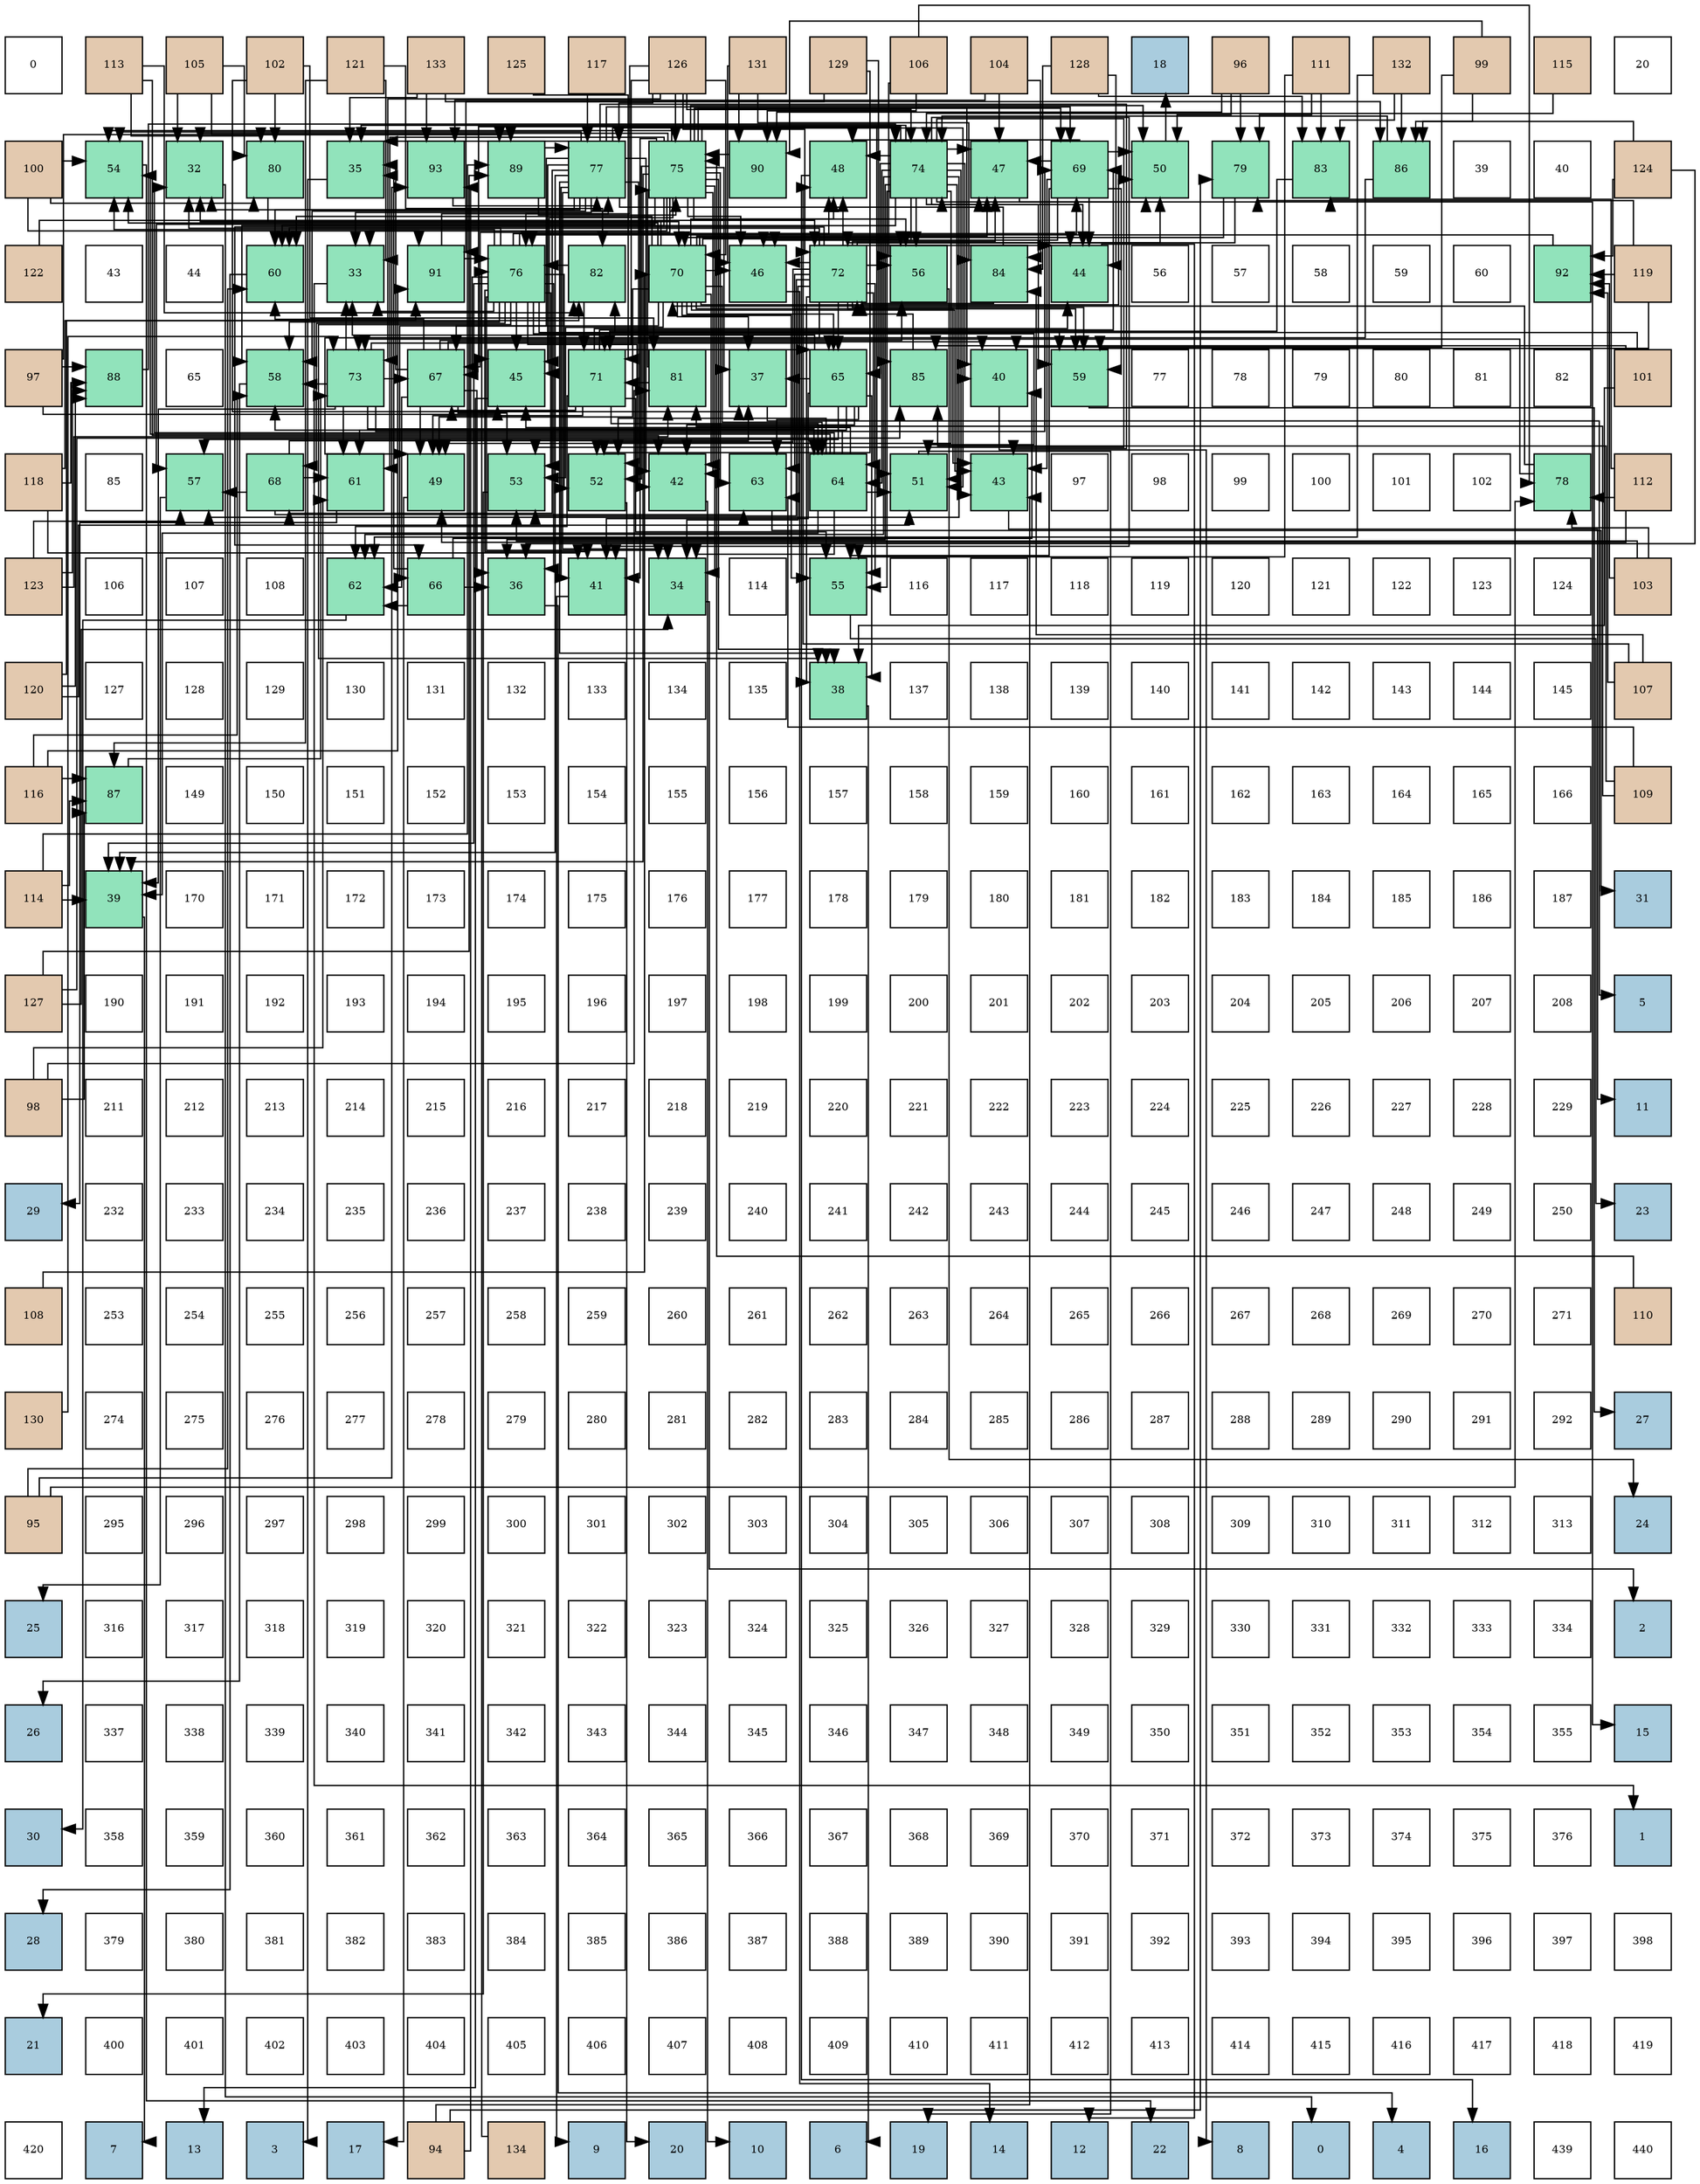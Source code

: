 digraph layout{
 rankdir=TB;
 splines=ortho;
 node [style=filled shape=square fixedsize=true width=0.6];
0[label="0", fontsize=8, fillcolor="#ffffff"];
1[label="113", fontsize=8, fillcolor="#e3c9af"];
2[label="105", fontsize=8, fillcolor="#e3c9af"];
3[label="102", fontsize=8, fillcolor="#e3c9af"];
4[label="121", fontsize=8, fillcolor="#e3c9af"];
5[label="133", fontsize=8, fillcolor="#e3c9af"];
6[label="125", fontsize=8, fillcolor="#e3c9af"];
7[label="117", fontsize=8, fillcolor="#e3c9af"];
8[label="126", fontsize=8, fillcolor="#e3c9af"];
9[label="131", fontsize=8, fillcolor="#e3c9af"];
10[label="129", fontsize=8, fillcolor="#e3c9af"];
11[label="106", fontsize=8, fillcolor="#e3c9af"];
12[label="104", fontsize=8, fillcolor="#e3c9af"];
13[label="128", fontsize=8, fillcolor="#e3c9af"];
14[label="18", fontsize=8, fillcolor="#a9ccde"];
15[label="96", fontsize=8, fillcolor="#e3c9af"];
16[label="111", fontsize=8, fillcolor="#e3c9af"];
17[label="132", fontsize=8, fillcolor="#e3c9af"];
18[label="99", fontsize=8, fillcolor="#e3c9af"];
19[label="115", fontsize=8, fillcolor="#e3c9af"];
20[label="20", fontsize=8, fillcolor="#ffffff"];
21[label="100", fontsize=8, fillcolor="#e3c9af"];
22[label="54", fontsize=8, fillcolor="#91e3bb"];
23[label="32", fontsize=8, fillcolor="#91e3bb"];
24[label="80", fontsize=8, fillcolor="#91e3bb"];
25[label="35", fontsize=8, fillcolor="#91e3bb"];
26[label="93", fontsize=8, fillcolor="#91e3bb"];
27[label="89", fontsize=8, fillcolor="#91e3bb"];
28[label="77", fontsize=8, fillcolor="#91e3bb"];
29[label="75", fontsize=8, fillcolor="#91e3bb"];
30[label="90", fontsize=8, fillcolor="#91e3bb"];
31[label="48", fontsize=8, fillcolor="#91e3bb"];
32[label="74", fontsize=8, fillcolor="#91e3bb"];
33[label="47", fontsize=8, fillcolor="#91e3bb"];
34[label="69", fontsize=8, fillcolor="#91e3bb"];
35[label="50", fontsize=8, fillcolor="#91e3bb"];
36[label="79", fontsize=8, fillcolor="#91e3bb"];
37[label="83", fontsize=8, fillcolor="#91e3bb"];
38[label="86", fontsize=8, fillcolor="#91e3bb"];
39[label="39", fontsize=8, fillcolor="#ffffff"];
40[label="40", fontsize=8, fillcolor="#ffffff"];
41[label="124", fontsize=8, fillcolor="#e3c9af"];
42[label="122", fontsize=8, fillcolor="#e3c9af"];
43[label="43", fontsize=8, fillcolor="#ffffff"];
44[label="44", fontsize=8, fillcolor="#ffffff"];
45[label="60", fontsize=8, fillcolor="#91e3bb"];
46[label="33", fontsize=8, fillcolor="#91e3bb"];
47[label="91", fontsize=8, fillcolor="#91e3bb"];
48[label="76", fontsize=8, fillcolor="#91e3bb"];
49[label="82", fontsize=8, fillcolor="#91e3bb"];
50[label="70", fontsize=8, fillcolor="#91e3bb"];
51[label="46", fontsize=8, fillcolor="#91e3bb"];
52[label="72", fontsize=8, fillcolor="#91e3bb"];
53[label="56", fontsize=8, fillcolor="#91e3bb"];
54[label="84", fontsize=8, fillcolor="#91e3bb"];
55[label="44", fontsize=8, fillcolor="#91e3bb"];
56[label="56", fontsize=8, fillcolor="#ffffff"];
57[label="57", fontsize=8, fillcolor="#ffffff"];
58[label="58", fontsize=8, fillcolor="#ffffff"];
59[label="59", fontsize=8, fillcolor="#ffffff"];
60[label="60", fontsize=8, fillcolor="#ffffff"];
61[label="92", fontsize=8, fillcolor="#91e3bb"];
62[label="119", fontsize=8, fillcolor="#e3c9af"];
63[label="97", fontsize=8, fillcolor="#e3c9af"];
64[label="88", fontsize=8, fillcolor="#91e3bb"];
65[label="65", fontsize=8, fillcolor="#ffffff"];
66[label="58", fontsize=8, fillcolor="#91e3bb"];
67[label="73", fontsize=8, fillcolor="#91e3bb"];
68[label="67", fontsize=8, fillcolor="#91e3bb"];
69[label="45", fontsize=8, fillcolor="#91e3bb"];
70[label="71", fontsize=8, fillcolor="#91e3bb"];
71[label="81", fontsize=8, fillcolor="#91e3bb"];
72[label="37", fontsize=8, fillcolor="#91e3bb"];
73[label="65", fontsize=8, fillcolor="#91e3bb"];
74[label="85", fontsize=8, fillcolor="#91e3bb"];
75[label="40", fontsize=8, fillcolor="#91e3bb"];
76[label="59", fontsize=8, fillcolor="#91e3bb"];
77[label="77", fontsize=8, fillcolor="#ffffff"];
78[label="78", fontsize=8, fillcolor="#ffffff"];
79[label="79", fontsize=8, fillcolor="#ffffff"];
80[label="80", fontsize=8, fillcolor="#ffffff"];
81[label="81", fontsize=8, fillcolor="#ffffff"];
82[label="82", fontsize=8, fillcolor="#ffffff"];
83[label="101", fontsize=8, fillcolor="#e3c9af"];
84[label="118", fontsize=8, fillcolor="#e3c9af"];
85[label="85", fontsize=8, fillcolor="#ffffff"];
86[label="57", fontsize=8, fillcolor="#91e3bb"];
87[label="68", fontsize=8, fillcolor="#91e3bb"];
88[label="61", fontsize=8, fillcolor="#91e3bb"];
89[label="49", fontsize=8, fillcolor="#91e3bb"];
90[label="53", fontsize=8, fillcolor="#91e3bb"];
91[label="52", fontsize=8, fillcolor="#91e3bb"];
92[label="42", fontsize=8, fillcolor="#91e3bb"];
93[label="63", fontsize=8, fillcolor="#91e3bb"];
94[label="64", fontsize=8, fillcolor="#91e3bb"];
95[label="51", fontsize=8, fillcolor="#91e3bb"];
96[label="43", fontsize=8, fillcolor="#91e3bb"];
97[label="97", fontsize=8, fillcolor="#ffffff"];
98[label="98", fontsize=8, fillcolor="#ffffff"];
99[label="99", fontsize=8, fillcolor="#ffffff"];
100[label="100", fontsize=8, fillcolor="#ffffff"];
101[label="101", fontsize=8, fillcolor="#ffffff"];
102[label="102", fontsize=8, fillcolor="#ffffff"];
103[label="78", fontsize=8, fillcolor="#91e3bb"];
104[label="112", fontsize=8, fillcolor="#e3c9af"];
105[label="123", fontsize=8, fillcolor="#e3c9af"];
106[label="106", fontsize=8, fillcolor="#ffffff"];
107[label="107", fontsize=8, fillcolor="#ffffff"];
108[label="108", fontsize=8, fillcolor="#ffffff"];
109[label="62", fontsize=8, fillcolor="#91e3bb"];
110[label="66", fontsize=8, fillcolor="#91e3bb"];
111[label="36", fontsize=8, fillcolor="#91e3bb"];
112[label="41", fontsize=8, fillcolor="#91e3bb"];
113[label="34", fontsize=8, fillcolor="#91e3bb"];
114[label="114", fontsize=8, fillcolor="#ffffff"];
115[label="55", fontsize=8, fillcolor="#91e3bb"];
116[label="116", fontsize=8, fillcolor="#ffffff"];
117[label="117", fontsize=8, fillcolor="#ffffff"];
118[label="118", fontsize=8, fillcolor="#ffffff"];
119[label="119", fontsize=8, fillcolor="#ffffff"];
120[label="120", fontsize=8, fillcolor="#ffffff"];
121[label="121", fontsize=8, fillcolor="#ffffff"];
122[label="122", fontsize=8, fillcolor="#ffffff"];
123[label="123", fontsize=8, fillcolor="#ffffff"];
124[label="124", fontsize=8, fillcolor="#ffffff"];
125[label="103", fontsize=8, fillcolor="#e3c9af"];
126[label="120", fontsize=8, fillcolor="#e3c9af"];
127[label="127", fontsize=8, fillcolor="#ffffff"];
128[label="128", fontsize=8, fillcolor="#ffffff"];
129[label="129", fontsize=8, fillcolor="#ffffff"];
130[label="130", fontsize=8, fillcolor="#ffffff"];
131[label="131", fontsize=8, fillcolor="#ffffff"];
132[label="132", fontsize=8, fillcolor="#ffffff"];
133[label="133", fontsize=8, fillcolor="#ffffff"];
134[label="134", fontsize=8, fillcolor="#ffffff"];
135[label="135", fontsize=8, fillcolor="#ffffff"];
136[label="38", fontsize=8, fillcolor="#91e3bb"];
137[label="137", fontsize=8, fillcolor="#ffffff"];
138[label="138", fontsize=8, fillcolor="#ffffff"];
139[label="139", fontsize=8, fillcolor="#ffffff"];
140[label="140", fontsize=8, fillcolor="#ffffff"];
141[label="141", fontsize=8, fillcolor="#ffffff"];
142[label="142", fontsize=8, fillcolor="#ffffff"];
143[label="143", fontsize=8, fillcolor="#ffffff"];
144[label="144", fontsize=8, fillcolor="#ffffff"];
145[label="145", fontsize=8, fillcolor="#ffffff"];
146[label="107", fontsize=8, fillcolor="#e3c9af"];
147[label="116", fontsize=8, fillcolor="#e3c9af"];
148[label="87", fontsize=8, fillcolor="#91e3bb"];
149[label="149", fontsize=8, fillcolor="#ffffff"];
150[label="150", fontsize=8, fillcolor="#ffffff"];
151[label="151", fontsize=8, fillcolor="#ffffff"];
152[label="152", fontsize=8, fillcolor="#ffffff"];
153[label="153", fontsize=8, fillcolor="#ffffff"];
154[label="154", fontsize=8, fillcolor="#ffffff"];
155[label="155", fontsize=8, fillcolor="#ffffff"];
156[label="156", fontsize=8, fillcolor="#ffffff"];
157[label="157", fontsize=8, fillcolor="#ffffff"];
158[label="158", fontsize=8, fillcolor="#ffffff"];
159[label="159", fontsize=8, fillcolor="#ffffff"];
160[label="160", fontsize=8, fillcolor="#ffffff"];
161[label="161", fontsize=8, fillcolor="#ffffff"];
162[label="162", fontsize=8, fillcolor="#ffffff"];
163[label="163", fontsize=8, fillcolor="#ffffff"];
164[label="164", fontsize=8, fillcolor="#ffffff"];
165[label="165", fontsize=8, fillcolor="#ffffff"];
166[label="166", fontsize=8, fillcolor="#ffffff"];
167[label="109", fontsize=8, fillcolor="#e3c9af"];
168[label="114", fontsize=8, fillcolor="#e3c9af"];
169[label="39", fontsize=8, fillcolor="#91e3bb"];
170[label="170", fontsize=8, fillcolor="#ffffff"];
171[label="171", fontsize=8, fillcolor="#ffffff"];
172[label="172", fontsize=8, fillcolor="#ffffff"];
173[label="173", fontsize=8, fillcolor="#ffffff"];
174[label="174", fontsize=8, fillcolor="#ffffff"];
175[label="175", fontsize=8, fillcolor="#ffffff"];
176[label="176", fontsize=8, fillcolor="#ffffff"];
177[label="177", fontsize=8, fillcolor="#ffffff"];
178[label="178", fontsize=8, fillcolor="#ffffff"];
179[label="179", fontsize=8, fillcolor="#ffffff"];
180[label="180", fontsize=8, fillcolor="#ffffff"];
181[label="181", fontsize=8, fillcolor="#ffffff"];
182[label="182", fontsize=8, fillcolor="#ffffff"];
183[label="183", fontsize=8, fillcolor="#ffffff"];
184[label="184", fontsize=8, fillcolor="#ffffff"];
185[label="185", fontsize=8, fillcolor="#ffffff"];
186[label="186", fontsize=8, fillcolor="#ffffff"];
187[label="187", fontsize=8, fillcolor="#ffffff"];
188[label="31", fontsize=8, fillcolor="#a9ccde"];
189[label="127", fontsize=8, fillcolor="#e3c9af"];
190[label="190", fontsize=8, fillcolor="#ffffff"];
191[label="191", fontsize=8, fillcolor="#ffffff"];
192[label="192", fontsize=8, fillcolor="#ffffff"];
193[label="193", fontsize=8, fillcolor="#ffffff"];
194[label="194", fontsize=8, fillcolor="#ffffff"];
195[label="195", fontsize=8, fillcolor="#ffffff"];
196[label="196", fontsize=8, fillcolor="#ffffff"];
197[label="197", fontsize=8, fillcolor="#ffffff"];
198[label="198", fontsize=8, fillcolor="#ffffff"];
199[label="199", fontsize=8, fillcolor="#ffffff"];
200[label="200", fontsize=8, fillcolor="#ffffff"];
201[label="201", fontsize=8, fillcolor="#ffffff"];
202[label="202", fontsize=8, fillcolor="#ffffff"];
203[label="203", fontsize=8, fillcolor="#ffffff"];
204[label="204", fontsize=8, fillcolor="#ffffff"];
205[label="205", fontsize=8, fillcolor="#ffffff"];
206[label="206", fontsize=8, fillcolor="#ffffff"];
207[label="207", fontsize=8, fillcolor="#ffffff"];
208[label="208", fontsize=8, fillcolor="#ffffff"];
209[label="5", fontsize=8, fillcolor="#a9ccde"];
210[label="98", fontsize=8, fillcolor="#e3c9af"];
211[label="211", fontsize=8, fillcolor="#ffffff"];
212[label="212", fontsize=8, fillcolor="#ffffff"];
213[label="213", fontsize=8, fillcolor="#ffffff"];
214[label="214", fontsize=8, fillcolor="#ffffff"];
215[label="215", fontsize=8, fillcolor="#ffffff"];
216[label="216", fontsize=8, fillcolor="#ffffff"];
217[label="217", fontsize=8, fillcolor="#ffffff"];
218[label="218", fontsize=8, fillcolor="#ffffff"];
219[label="219", fontsize=8, fillcolor="#ffffff"];
220[label="220", fontsize=8, fillcolor="#ffffff"];
221[label="221", fontsize=8, fillcolor="#ffffff"];
222[label="222", fontsize=8, fillcolor="#ffffff"];
223[label="223", fontsize=8, fillcolor="#ffffff"];
224[label="224", fontsize=8, fillcolor="#ffffff"];
225[label="225", fontsize=8, fillcolor="#ffffff"];
226[label="226", fontsize=8, fillcolor="#ffffff"];
227[label="227", fontsize=8, fillcolor="#ffffff"];
228[label="228", fontsize=8, fillcolor="#ffffff"];
229[label="229", fontsize=8, fillcolor="#ffffff"];
230[label="11", fontsize=8, fillcolor="#a9ccde"];
231[label="29", fontsize=8, fillcolor="#a9ccde"];
232[label="232", fontsize=8, fillcolor="#ffffff"];
233[label="233", fontsize=8, fillcolor="#ffffff"];
234[label="234", fontsize=8, fillcolor="#ffffff"];
235[label="235", fontsize=8, fillcolor="#ffffff"];
236[label="236", fontsize=8, fillcolor="#ffffff"];
237[label="237", fontsize=8, fillcolor="#ffffff"];
238[label="238", fontsize=8, fillcolor="#ffffff"];
239[label="239", fontsize=8, fillcolor="#ffffff"];
240[label="240", fontsize=8, fillcolor="#ffffff"];
241[label="241", fontsize=8, fillcolor="#ffffff"];
242[label="242", fontsize=8, fillcolor="#ffffff"];
243[label="243", fontsize=8, fillcolor="#ffffff"];
244[label="244", fontsize=8, fillcolor="#ffffff"];
245[label="245", fontsize=8, fillcolor="#ffffff"];
246[label="246", fontsize=8, fillcolor="#ffffff"];
247[label="247", fontsize=8, fillcolor="#ffffff"];
248[label="248", fontsize=8, fillcolor="#ffffff"];
249[label="249", fontsize=8, fillcolor="#ffffff"];
250[label="250", fontsize=8, fillcolor="#ffffff"];
251[label="23", fontsize=8, fillcolor="#a9ccde"];
252[label="108", fontsize=8, fillcolor="#e3c9af"];
253[label="253", fontsize=8, fillcolor="#ffffff"];
254[label="254", fontsize=8, fillcolor="#ffffff"];
255[label="255", fontsize=8, fillcolor="#ffffff"];
256[label="256", fontsize=8, fillcolor="#ffffff"];
257[label="257", fontsize=8, fillcolor="#ffffff"];
258[label="258", fontsize=8, fillcolor="#ffffff"];
259[label="259", fontsize=8, fillcolor="#ffffff"];
260[label="260", fontsize=8, fillcolor="#ffffff"];
261[label="261", fontsize=8, fillcolor="#ffffff"];
262[label="262", fontsize=8, fillcolor="#ffffff"];
263[label="263", fontsize=8, fillcolor="#ffffff"];
264[label="264", fontsize=8, fillcolor="#ffffff"];
265[label="265", fontsize=8, fillcolor="#ffffff"];
266[label="266", fontsize=8, fillcolor="#ffffff"];
267[label="267", fontsize=8, fillcolor="#ffffff"];
268[label="268", fontsize=8, fillcolor="#ffffff"];
269[label="269", fontsize=8, fillcolor="#ffffff"];
270[label="270", fontsize=8, fillcolor="#ffffff"];
271[label="271", fontsize=8, fillcolor="#ffffff"];
272[label="110", fontsize=8, fillcolor="#e3c9af"];
273[label="130", fontsize=8, fillcolor="#e3c9af"];
274[label="274", fontsize=8, fillcolor="#ffffff"];
275[label="275", fontsize=8, fillcolor="#ffffff"];
276[label="276", fontsize=8, fillcolor="#ffffff"];
277[label="277", fontsize=8, fillcolor="#ffffff"];
278[label="278", fontsize=8, fillcolor="#ffffff"];
279[label="279", fontsize=8, fillcolor="#ffffff"];
280[label="280", fontsize=8, fillcolor="#ffffff"];
281[label="281", fontsize=8, fillcolor="#ffffff"];
282[label="282", fontsize=8, fillcolor="#ffffff"];
283[label="283", fontsize=8, fillcolor="#ffffff"];
284[label="284", fontsize=8, fillcolor="#ffffff"];
285[label="285", fontsize=8, fillcolor="#ffffff"];
286[label="286", fontsize=8, fillcolor="#ffffff"];
287[label="287", fontsize=8, fillcolor="#ffffff"];
288[label="288", fontsize=8, fillcolor="#ffffff"];
289[label="289", fontsize=8, fillcolor="#ffffff"];
290[label="290", fontsize=8, fillcolor="#ffffff"];
291[label="291", fontsize=8, fillcolor="#ffffff"];
292[label="292", fontsize=8, fillcolor="#ffffff"];
293[label="27", fontsize=8, fillcolor="#a9ccde"];
294[label="95", fontsize=8, fillcolor="#e3c9af"];
295[label="295", fontsize=8, fillcolor="#ffffff"];
296[label="296", fontsize=8, fillcolor="#ffffff"];
297[label="297", fontsize=8, fillcolor="#ffffff"];
298[label="298", fontsize=8, fillcolor="#ffffff"];
299[label="299", fontsize=8, fillcolor="#ffffff"];
300[label="300", fontsize=8, fillcolor="#ffffff"];
301[label="301", fontsize=8, fillcolor="#ffffff"];
302[label="302", fontsize=8, fillcolor="#ffffff"];
303[label="303", fontsize=8, fillcolor="#ffffff"];
304[label="304", fontsize=8, fillcolor="#ffffff"];
305[label="305", fontsize=8, fillcolor="#ffffff"];
306[label="306", fontsize=8, fillcolor="#ffffff"];
307[label="307", fontsize=8, fillcolor="#ffffff"];
308[label="308", fontsize=8, fillcolor="#ffffff"];
309[label="309", fontsize=8, fillcolor="#ffffff"];
310[label="310", fontsize=8, fillcolor="#ffffff"];
311[label="311", fontsize=8, fillcolor="#ffffff"];
312[label="312", fontsize=8, fillcolor="#ffffff"];
313[label="313", fontsize=8, fillcolor="#ffffff"];
314[label="24", fontsize=8, fillcolor="#a9ccde"];
315[label="25", fontsize=8, fillcolor="#a9ccde"];
316[label="316", fontsize=8, fillcolor="#ffffff"];
317[label="317", fontsize=8, fillcolor="#ffffff"];
318[label="318", fontsize=8, fillcolor="#ffffff"];
319[label="319", fontsize=8, fillcolor="#ffffff"];
320[label="320", fontsize=8, fillcolor="#ffffff"];
321[label="321", fontsize=8, fillcolor="#ffffff"];
322[label="322", fontsize=8, fillcolor="#ffffff"];
323[label="323", fontsize=8, fillcolor="#ffffff"];
324[label="324", fontsize=8, fillcolor="#ffffff"];
325[label="325", fontsize=8, fillcolor="#ffffff"];
326[label="326", fontsize=8, fillcolor="#ffffff"];
327[label="327", fontsize=8, fillcolor="#ffffff"];
328[label="328", fontsize=8, fillcolor="#ffffff"];
329[label="329", fontsize=8, fillcolor="#ffffff"];
330[label="330", fontsize=8, fillcolor="#ffffff"];
331[label="331", fontsize=8, fillcolor="#ffffff"];
332[label="332", fontsize=8, fillcolor="#ffffff"];
333[label="333", fontsize=8, fillcolor="#ffffff"];
334[label="334", fontsize=8, fillcolor="#ffffff"];
335[label="2", fontsize=8, fillcolor="#a9ccde"];
336[label="26", fontsize=8, fillcolor="#a9ccde"];
337[label="337", fontsize=8, fillcolor="#ffffff"];
338[label="338", fontsize=8, fillcolor="#ffffff"];
339[label="339", fontsize=8, fillcolor="#ffffff"];
340[label="340", fontsize=8, fillcolor="#ffffff"];
341[label="341", fontsize=8, fillcolor="#ffffff"];
342[label="342", fontsize=8, fillcolor="#ffffff"];
343[label="343", fontsize=8, fillcolor="#ffffff"];
344[label="344", fontsize=8, fillcolor="#ffffff"];
345[label="345", fontsize=8, fillcolor="#ffffff"];
346[label="346", fontsize=8, fillcolor="#ffffff"];
347[label="347", fontsize=8, fillcolor="#ffffff"];
348[label="348", fontsize=8, fillcolor="#ffffff"];
349[label="349", fontsize=8, fillcolor="#ffffff"];
350[label="350", fontsize=8, fillcolor="#ffffff"];
351[label="351", fontsize=8, fillcolor="#ffffff"];
352[label="352", fontsize=8, fillcolor="#ffffff"];
353[label="353", fontsize=8, fillcolor="#ffffff"];
354[label="354", fontsize=8, fillcolor="#ffffff"];
355[label="355", fontsize=8, fillcolor="#ffffff"];
356[label="15", fontsize=8, fillcolor="#a9ccde"];
357[label="30", fontsize=8, fillcolor="#a9ccde"];
358[label="358", fontsize=8, fillcolor="#ffffff"];
359[label="359", fontsize=8, fillcolor="#ffffff"];
360[label="360", fontsize=8, fillcolor="#ffffff"];
361[label="361", fontsize=8, fillcolor="#ffffff"];
362[label="362", fontsize=8, fillcolor="#ffffff"];
363[label="363", fontsize=8, fillcolor="#ffffff"];
364[label="364", fontsize=8, fillcolor="#ffffff"];
365[label="365", fontsize=8, fillcolor="#ffffff"];
366[label="366", fontsize=8, fillcolor="#ffffff"];
367[label="367", fontsize=8, fillcolor="#ffffff"];
368[label="368", fontsize=8, fillcolor="#ffffff"];
369[label="369", fontsize=8, fillcolor="#ffffff"];
370[label="370", fontsize=8, fillcolor="#ffffff"];
371[label="371", fontsize=8, fillcolor="#ffffff"];
372[label="372", fontsize=8, fillcolor="#ffffff"];
373[label="373", fontsize=8, fillcolor="#ffffff"];
374[label="374", fontsize=8, fillcolor="#ffffff"];
375[label="375", fontsize=8, fillcolor="#ffffff"];
376[label="376", fontsize=8, fillcolor="#ffffff"];
377[label="1", fontsize=8, fillcolor="#a9ccde"];
378[label="28", fontsize=8, fillcolor="#a9ccde"];
379[label="379", fontsize=8, fillcolor="#ffffff"];
380[label="380", fontsize=8, fillcolor="#ffffff"];
381[label="381", fontsize=8, fillcolor="#ffffff"];
382[label="382", fontsize=8, fillcolor="#ffffff"];
383[label="383", fontsize=8, fillcolor="#ffffff"];
384[label="384", fontsize=8, fillcolor="#ffffff"];
385[label="385", fontsize=8, fillcolor="#ffffff"];
386[label="386", fontsize=8, fillcolor="#ffffff"];
387[label="387", fontsize=8, fillcolor="#ffffff"];
388[label="388", fontsize=8, fillcolor="#ffffff"];
389[label="389", fontsize=8, fillcolor="#ffffff"];
390[label="390", fontsize=8, fillcolor="#ffffff"];
391[label="391", fontsize=8, fillcolor="#ffffff"];
392[label="392", fontsize=8, fillcolor="#ffffff"];
393[label="393", fontsize=8, fillcolor="#ffffff"];
394[label="394", fontsize=8, fillcolor="#ffffff"];
395[label="395", fontsize=8, fillcolor="#ffffff"];
396[label="396", fontsize=8, fillcolor="#ffffff"];
397[label="397", fontsize=8, fillcolor="#ffffff"];
398[label="398", fontsize=8, fillcolor="#ffffff"];
399[label="21", fontsize=8, fillcolor="#a9ccde"];
400[label="400", fontsize=8, fillcolor="#ffffff"];
401[label="401", fontsize=8, fillcolor="#ffffff"];
402[label="402", fontsize=8, fillcolor="#ffffff"];
403[label="403", fontsize=8, fillcolor="#ffffff"];
404[label="404", fontsize=8, fillcolor="#ffffff"];
405[label="405", fontsize=8, fillcolor="#ffffff"];
406[label="406", fontsize=8, fillcolor="#ffffff"];
407[label="407", fontsize=8, fillcolor="#ffffff"];
408[label="408", fontsize=8, fillcolor="#ffffff"];
409[label="409", fontsize=8, fillcolor="#ffffff"];
410[label="410", fontsize=8, fillcolor="#ffffff"];
411[label="411", fontsize=8, fillcolor="#ffffff"];
412[label="412", fontsize=8, fillcolor="#ffffff"];
413[label="413", fontsize=8, fillcolor="#ffffff"];
414[label="414", fontsize=8, fillcolor="#ffffff"];
415[label="415", fontsize=8, fillcolor="#ffffff"];
416[label="416", fontsize=8, fillcolor="#ffffff"];
417[label="417", fontsize=8, fillcolor="#ffffff"];
418[label="418", fontsize=8, fillcolor="#ffffff"];
419[label="419", fontsize=8, fillcolor="#ffffff"];
420[label="420", fontsize=8, fillcolor="#ffffff"];
421[label="7", fontsize=8, fillcolor="#a9ccde"];
422[label="13", fontsize=8, fillcolor="#a9ccde"];
423[label="3", fontsize=8, fillcolor="#a9ccde"];
424[label="17", fontsize=8, fillcolor="#a9ccde"];
425[label="94", fontsize=8, fillcolor="#e3c9af"];
426[label="134", fontsize=8, fillcolor="#e3c9af"];
427[label="9", fontsize=8, fillcolor="#a9ccde"];
428[label="20", fontsize=8, fillcolor="#a9ccde"];
429[label="10", fontsize=8, fillcolor="#a9ccde"];
430[label="6", fontsize=8, fillcolor="#a9ccde"];
431[label="19", fontsize=8, fillcolor="#a9ccde"];
432[label="14", fontsize=8, fillcolor="#a9ccde"];
433[label="12", fontsize=8, fillcolor="#a9ccde"];
434[label="22", fontsize=8, fillcolor="#a9ccde"];
435[label="8", fontsize=8, fillcolor="#a9ccde"];
436[label="0", fontsize=8, fillcolor="#a9ccde"];
437[label="4", fontsize=8, fillcolor="#a9ccde"];
438[label="16", fontsize=8, fillcolor="#a9ccde"];
439[label="439", fontsize=8, fillcolor="#ffffff"];
440[label="440", fontsize=8, fillcolor="#ffffff"];
edge [constraint=false, style=vis];23 -> 436;
46 -> 377;
113 -> 335;
25 -> 423;
111 -> 437;
72 -> 209;
136 -> 430;
169 -> 421;
75 -> 435;
112 -> 427;
92 -> 429;
96 -> 230;
55 -> 433;
69 -> 422;
51 -> 432;
33 -> 356;
31 -> 438;
89 -> 424;
35 -> 14;
95 -> 431;
91 -> 428;
90 -> 399;
22 -> 434;
115 -> 251;
53 -> 314;
86 -> 315;
66 -> 336;
76 -> 293;
45 -> 378;
88 -> 231;
109 -> 357;
93 -> 188;
94 -> 23;
94 -> 113;
94 -> 169;
94 -> 69;
94 -> 95;
94 -> 91;
94 -> 22;
94 -> 66;
73 -> 46;
73 -> 72;
73 -> 136;
73 -> 112;
73 -> 92;
73 -> 86;
73 -> 88;
73 -> 93;
110 -> 25;
110 -> 111;
110 -> 75;
110 -> 109;
68 -> 25;
68 -> 111;
68 -> 75;
68 -> 89;
68 -> 90;
68 -> 53;
68 -> 45;
68 -> 109;
87 -> 72;
87 -> 86;
87 -> 88;
87 -> 93;
34 -> 96;
34 -> 55;
34 -> 51;
34 -> 33;
34 -> 31;
34 -> 35;
34 -> 115;
34 -> 76;
50 -> 23;
50 -> 72;
50 -> 92;
50 -> 96;
50 -> 55;
50 -> 51;
50 -> 33;
50 -> 31;
50 -> 89;
50 -> 35;
50 -> 90;
50 -> 22;
50 -> 115;
50 -> 53;
50 -> 76;
50 -> 45;
50 -> 94;
50 -> 73;
50 -> 110;
70 -> 55;
70 -> 89;
70 -> 115;
70 -> 109;
70 -> 94;
70 -> 73;
70 -> 68;
70 -> 34;
52 -> 113;
52 -> 136;
52 -> 96;
52 -> 55;
52 -> 51;
52 -> 33;
52 -> 31;
52 -> 89;
52 -> 35;
52 -> 91;
52 -> 90;
52 -> 115;
52 -> 53;
52 -> 76;
52 -> 45;
52 -> 93;
52 -> 94;
52 -> 73;
52 -> 110;
67 -> 46;
67 -> 169;
67 -> 66;
67 -> 88;
67 -> 94;
67 -> 73;
67 -> 68;
67 -> 34;
32 -> 25;
32 -> 111;
32 -> 75;
32 -> 112;
32 -> 96;
32 -> 55;
32 -> 69;
32 -> 51;
32 -> 33;
32 -> 31;
32 -> 89;
32 -> 35;
32 -> 95;
32 -> 90;
32 -> 115;
32 -> 53;
32 -> 86;
32 -> 76;
32 -> 45;
32 -> 109;
32 -> 94;
32 -> 73;
29 -> 23;
29 -> 46;
29 -> 113;
29 -> 72;
29 -> 136;
29 -> 169;
29 -> 75;
29 -> 112;
29 -> 92;
29 -> 69;
29 -> 51;
29 -> 35;
29 -> 95;
29 -> 91;
29 -> 22;
29 -> 53;
29 -> 86;
29 -> 66;
29 -> 88;
29 -> 93;
29 -> 68;
29 -> 34;
48 -> 23;
48 -> 46;
48 -> 113;
48 -> 111;
48 -> 136;
48 -> 169;
48 -> 112;
48 -> 92;
48 -> 69;
48 -> 31;
48 -> 95;
48 -> 91;
48 -> 90;
48 -> 22;
48 -> 66;
48 -> 76;
48 -> 68;
48 -> 87;
48 -> 34;
28 -> 23;
28 -> 46;
28 -> 113;
28 -> 25;
28 -> 136;
28 -> 169;
28 -> 112;
28 -> 92;
28 -> 96;
28 -> 69;
28 -> 33;
28 -> 95;
28 -> 91;
28 -> 22;
28 -> 66;
28 -> 45;
28 -> 68;
28 -> 87;
28 -> 34;
103 -> 50;
103 -> 67;
36 -> 50;
36 -> 52;
24 -> 50;
71 -> 70;
71 -> 29;
49 -> 70;
49 -> 48;
37 -> 70;
54 -> 52;
54 -> 32;
74 -> 52;
38 -> 67;
38 -> 32;
148 -> 67;
64 -> 32;
27 -> 29;
27 -> 28;
30 -> 29;
47 -> 48;
47 -> 28;
61 -> 48;
26 -> 28;
425 -> 96;
425 -> 36;
425 -> 26;
294 -> 45;
294 -> 103;
294 -> 26;
15 -> 35;
15 -> 36;
15 -> 30;
63 -> 69;
63 -> 64;
63 -> 27;
210 -> 88;
210 -> 71;
210 -> 148;
18 -> 75;
18 -> 38;
18 -> 30;
21 -> 22;
21 -> 24;
21 -> 47;
83 -> 136;
83 -> 49;
83 -> 74;
3 -> 72;
3 -> 24;
3 -> 71;
125 -> 90;
125 -> 103;
125 -> 61;
12 -> 33;
12 -> 54;
12 -> 26;
2 -> 23;
2 -> 24;
2 -> 27;
11 -> 53;
11 -> 103;
11 -> 30;
146 -> 31;
146 -> 54;
146 -> 61;
252 -> 50;
167 -> 93;
167 -> 71;
167 -> 74;
272 -> 29;
16 -> 115;
16 -> 36;
16 -> 37;
104 -> 89;
104 -> 103;
104 -> 37;
1 -> 92;
1 -> 24;
1 -> 49;
168 -> 169;
168 -> 148;
168 -> 27;
19 -> 32;
147 -> 66;
147 -> 148;
147 -> 47;
7 -> 28;
84 -> 112;
84 -> 49;
84 -> 64;
62 -> 76;
62 -> 36;
62 -> 61;
126 -> 95;
126 -> 64;
126 -> 47;
4 -> 46;
4 -> 49;
4 -> 148;
42 -> 52;
105 -> 86;
105 -> 71;
105 -> 64;
41 -> 111;
41 -> 38;
41 -> 61;
6 -> 70;
8 -> 50;
8 -> 70;
8 -> 52;
8 -> 67;
8 -> 32;
8 -> 29;
8 -> 48;
8 -> 28;
189 -> 113;
189 -> 74;
189 -> 27;
13 -> 55;
13 -> 37;
13 -> 54;
10 -> 91;
10 -> 74;
10 -> 47;
273 -> 67;
9 -> 51;
9 -> 54;
9 -> 30;
17 -> 109;
17 -> 37;
17 -> 38;
5 -> 25;
5 -> 38;
5 -> 26;
426 -> 48;
edge [constraint=true, style=invis];
0 -> 21 -> 42 -> 63 -> 84 -> 105 -> 126 -> 147 -> 168 -> 189 -> 210 -> 231 -> 252 -> 273 -> 294 -> 315 -> 336 -> 357 -> 378 -> 399 -> 420;
1 -> 22 -> 43 -> 64 -> 85 -> 106 -> 127 -> 148 -> 169 -> 190 -> 211 -> 232 -> 253 -> 274 -> 295 -> 316 -> 337 -> 358 -> 379 -> 400 -> 421;
2 -> 23 -> 44 -> 65 -> 86 -> 107 -> 128 -> 149 -> 170 -> 191 -> 212 -> 233 -> 254 -> 275 -> 296 -> 317 -> 338 -> 359 -> 380 -> 401 -> 422;
3 -> 24 -> 45 -> 66 -> 87 -> 108 -> 129 -> 150 -> 171 -> 192 -> 213 -> 234 -> 255 -> 276 -> 297 -> 318 -> 339 -> 360 -> 381 -> 402 -> 423;
4 -> 25 -> 46 -> 67 -> 88 -> 109 -> 130 -> 151 -> 172 -> 193 -> 214 -> 235 -> 256 -> 277 -> 298 -> 319 -> 340 -> 361 -> 382 -> 403 -> 424;
5 -> 26 -> 47 -> 68 -> 89 -> 110 -> 131 -> 152 -> 173 -> 194 -> 215 -> 236 -> 257 -> 278 -> 299 -> 320 -> 341 -> 362 -> 383 -> 404 -> 425;
6 -> 27 -> 48 -> 69 -> 90 -> 111 -> 132 -> 153 -> 174 -> 195 -> 216 -> 237 -> 258 -> 279 -> 300 -> 321 -> 342 -> 363 -> 384 -> 405 -> 426;
7 -> 28 -> 49 -> 70 -> 91 -> 112 -> 133 -> 154 -> 175 -> 196 -> 217 -> 238 -> 259 -> 280 -> 301 -> 322 -> 343 -> 364 -> 385 -> 406 -> 427;
8 -> 29 -> 50 -> 71 -> 92 -> 113 -> 134 -> 155 -> 176 -> 197 -> 218 -> 239 -> 260 -> 281 -> 302 -> 323 -> 344 -> 365 -> 386 -> 407 -> 428;
9 -> 30 -> 51 -> 72 -> 93 -> 114 -> 135 -> 156 -> 177 -> 198 -> 219 -> 240 -> 261 -> 282 -> 303 -> 324 -> 345 -> 366 -> 387 -> 408 -> 429;
10 -> 31 -> 52 -> 73 -> 94 -> 115 -> 136 -> 157 -> 178 -> 199 -> 220 -> 241 -> 262 -> 283 -> 304 -> 325 -> 346 -> 367 -> 388 -> 409 -> 430;
11 -> 32 -> 53 -> 74 -> 95 -> 116 -> 137 -> 158 -> 179 -> 200 -> 221 -> 242 -> 263 -> 284 -> 305 -> 326 -> 347 -> 368 -> 389 -> 410 -> 431;
12 -> 33 -> 54 -> 75 -> 96 -> 117 -> 138 -> 159 -> 180 -> 201 -> 222 -> 243 -> 264 -> 285 -> 306 -> 327 -> 348 -> 369 -> 390 -> 411 -> 432;
13 -> 34 -> 55 -> 76 -> 97 -> 118 -> 139 -> 160 -> 181 -> 202 -> 223 -> 244 -> 265 -> 286 -> 307 -> 328 -> 349 -> 370 -> 391 -> 412 -> 433;
14 -> 35 -> 56 -> 77 -> 98 -> 119 -> 140 -> 161 -> 182 -> 203 -> 224 -> 245 -> 266 -> 287 -> 308 -> 329 -> 350 -> 371 -> 392 -> 413 -> 434;
15 -> 36 -> 57 -> 78 -> 99 -> 120 -> 141 -> 162 -> 183 -> 204 -> 225 -> 246 -> 267 -> 288 -> 309 -> 330 -> 351 -> 372 -> 393 -> 414 -> 435;
16 -> 37 -> 58 -> 79 -> 100 -> 121 -> 142 -> 163 -> 184 -> 205 -> 226 -> 247 -> 268 -> 289 -> 310 -> 331 -> 352 -> 373 -> 394 -> 415 -> 436;
17 -> 38 -> 59 -> 80 -> 101 -> 122 -> 143 -> 164 -> 185 -> 206 -> 227 -> 248 -> 269 -> 290 -> 311 -> 332 -> 353 -> 374 -> 395 -> 416 -> 437;
18 -> 39 -> 60 -> 81 -> 102 -> 123 -> 144 -> 165 -> 186 -> 207 -> 228 -> 249 -> 270 -> 291 -> 312 -> 333 -> 354 -> 375 -> 396 -> 417 -> 438;
19 -> 40 -> 61 -> 82 -> 103 -> 124 -> 145 -> 166 -> 187 -> 208 -> 229 -> 250 -> 271 -> 292 -> 313 -> 334 -> 355 -> 376 -> 397 -> 418 -> 439;
20 -> 41 -> 62 -> 83 -> 104 -> 125 -> 146 -> 167 -> 188 -> 209 -> 230 -> 251 -> 272 -> 293 -> 314 -> 335 -> 356 -> 377 -> 398 -> 419 -> 440;
rank = same {0 -> 1 -> 2 -> 3 -> 4 -> 5 -> 6 -> 7 -> 8 -> 9 -> 10 -> 11 -> 12 -> 13 -> 14 -> 15 -> 16 -> 17 -> 18 -> 19 -> 20};
rank = same {21 -> 22 -> 23 -> 24 -> 25 -> 26 -> 27 -> 28 -> 29 -> 30 -> 31 -> 32 -> 33 -> 34 -> 35 -> 36 -> 37 -> 38 -> 39 -> 40 -> 41};
rank = same {42 -> 43 -> 44 -> 45 -> 46 -> 47 -> 48 -> 49 -> 50 -> 51 -> 52 -> 53 -> 54 -> 55 -> 56 -> 57 -> 58 -> 59 -> 60 -> 61 -> 62};
rank = same {63 -> 64 -> 65 -> 66 -> 67 -> 68 -> 69 -> 70 -> 71 -> 72 -> 73 -> 74 -> 75 -> 76 -> 77 -> 78 -> 79 -> 80 -> 81 -> 82 -> 83};
rank = same {84 -> 85 -> 86 -> 87 -> 88 -> 89 -> 90 -> 91 -> 92 -> 93 -> 94 -> 95 -> 96 -> 97 -> 98 -> 99 -> 100 -> 101 -> 102 -> 103 -> 104};
rank = same {105 -> 106 -> 107 -> 108 -> 109 -> 110 -> 111 -> 112 -> 113 -> 114 -> 115 -> 116 -> 117 -> 118 -> 119 -> 120 -> 121 -> 122 -> 123 -> 124 -> 125};
rank = same {126 -> 127 -> 128 -> 129 -> 130 -> 131 -> 132 -> 133 -> 134 -> 135 -> 136 -> 137 -> 138 -> 139 -> 140 -> 141 -> 142 -> 143 -> 144 -> 145 -> 146};
rank = same {147 -> 148 -> 149 -> 150 -> 151 -> 152 -> 153 -> 154 -> 155 -> 156 -> 157 -> 158 -> 159 -> 160 -> 161 -> 162 -> 163 -> 164 -> 165 -> 166 -> 167};
rank = same {168 -> 169 -> 170 -> 171 -> 172 -> 173 -> 174 -> 175 -> 176 -> 177 -> 178 -> 179 -> 180 -> 181 -> 182 -> 183 -> 184 -> 185 -> 186 -> 187 -> 188};
rank = same {189 -> 190 -> 191 -> 192 -> 193 -> 194 -> 195 -> 196 -> 197 -> 198 -> 199 -> 200 -> 201 -> 202 -> 203 -> 204 -> 205 -> 206 -> 207 -> 208 -> 209};
rank = same {210 -> 211 -> 212 -> 213 -> 214 -> 215 -> 216 -> 217 -> 218 -> 219 -> 220 -> 221 -> 222 -> 223 -> 224 -> 225 -> 226 -> 227 -> 228 -> 229 -> 230};
rank = same {231 -> 232 -> 233 -> 234 -> 235 -> 236 -> 237 -> 238 -> 239 -> 240 -> 241 -> 242 -> 243 -> 244 -> 245 -> 246 -> 247 -> 248 -> 249 -> 250 -> 251};
rank = same {252 -> 253 -> 254 -> 255 -> 256 -> 257 -> 258 -> 259 -> 260 -> 261 -> 262 -> 263 -> 264 -> 265 -> 266 -> 267 -> 268 -> 269 -> 270 -> 271 -> 272};
rank = same {273 -> 274 -> 275 -> 276 -> 277 -> 278 -> 279 -> 280 -> 281 -> 282 -> 283 -> 284 -> 285 -> 286 -> 287 -> 288 -> 289 -> 290 -> 291 -> 292 -> 293};
rank = same {294 -> 295 -> 296 -> 297 -> 298 -> 299 -> 300 -> 301 -> 302 -> 303 -> 304 -> 305 -> 306 -> 307 -> 308 -> 309 -> 310 -> 311 -> 312 -> 313 -> 314};
rank = same {315 -> 316 -> 317 -> 318 -> 319 -> 320 -> 321 -> 322 -> 323 -> 324 -> 325 -> 326 -> 327 -> 328 -> 329 -> 330 -> 331 -> 332 -> 333 -> 334 -> 335};
rank = same {336 -> 337 -> 338 -> 339 -> 340 -> 341 -> 342 -> 343 -> 344 -> 345 -> 346 -> 347 -> 348 -> 349 -> 350 -> 351 -> 352 -> 353 -> 354 -> 355 -> 356};
rank = same {357 -> 358 -> 359 -> 360 -> 361 -> 362 -> 363 -> 364 -> 365 -> 366 -> 367 -> 368 -> 369 -> 370 -> 371 -> 372 -> 373 -> 374 -> 375 -> 376 -> 377};
rank = same {378 -> 379 -> 380 -> 381 -> 382 -> 383 -> 384 -> 385 -> 386 -> 387 -> 388 -> 389 -> 390 -> 391 -> 392 -> 393 -> 394 -> 395 -> 396 -> 397 -> 398};
rank = same {399 -> 400 -> 401 -> 402 -> 403 -> 404 -> 405 -> 406 -> 407 -> 408 -> 409 -> 410 -> 411 -> 412 -> 413 -> 414 -> 415 -> 416 -> 417 -> 418 -> 419};
rank = same {420 -> 421 -> 422 -> 423 -> 424 -> 425 -> 426 -> 427 -> 428 -> 429 -> 430 -> 431 -> 432 -> 433 -> 434 -> 435 -> 436 -> 437 -> 438 -> 439 -> 440};
}